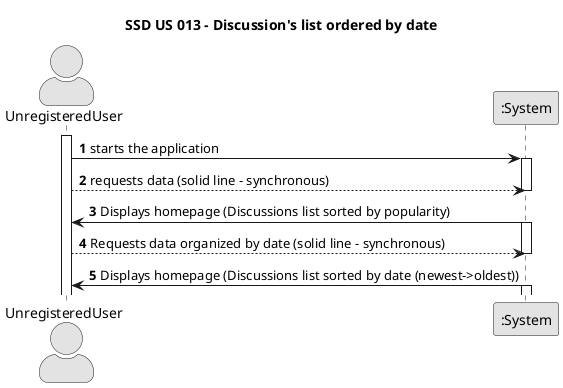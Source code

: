 @startuml
skinparam monochrome true
skinparam packageStyle rectangle
skinparam shadowing false
skinparam actorStyle awesome

title SSD US 013 - Discussion's list ordered by date

autonumber

actor "UnregisteredUser" as User
participant ":System" as System

activate User

  User -> System: starts the application
  activate System

    User --> System: requests data (solid line - synchronous)
  deactivate System

  System -> User: Displays homepage (Discussions list sorted by popularity)
  activate System

  User --> System: Requests data organized by date (solid line - synchronous)
deactivate System

  System -> User: Displays homepage (Discussions list sorted by date (newest->oldest))
activate System

@enduml
